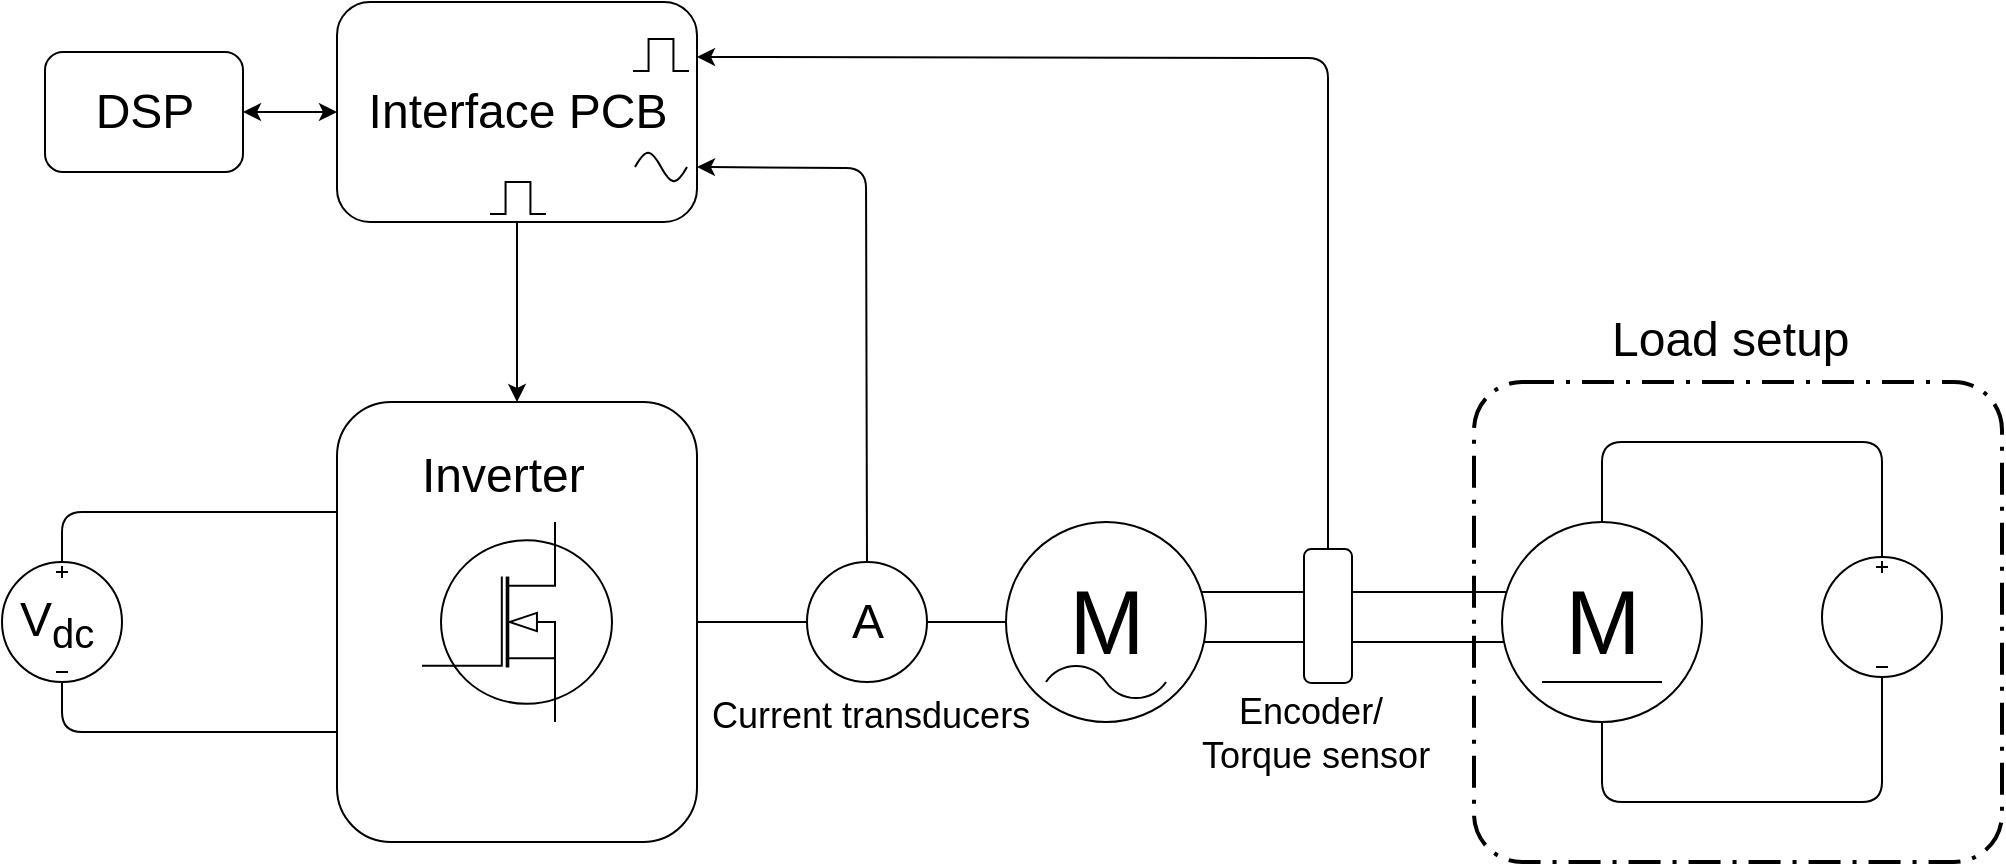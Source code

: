 <mxfile version="10.6.7" type="github"><diagram id="Vb1uOmSwVQXhJh19ezak" name="Page-1"><mxGraphModel dx="1657" dy="643" grid="0" gridSize="10" guides="1" tooltips="1" connect="1" arrows="1" fold="1" page="1" pageScale="1" pageWidth="1169" pageHeight="827" math="0" shadow="0"><root><mxCell id="0"/><mxCell id="1" parent="0"/><mxCell id="NweHm3ntrB7L1vclsaAi-37" value="" style="verticalLabelPosition=bottom;shadow=0;dashed=0;align=center;fillColor=#ffffff;html=1;verticalAlign=top;strokeWidth=1;shape=mxgraph.electrical.transmission.2_line_bus;" parent="1" vertex="1"><mxGeometry x="643" y="455" width="207" height="25" as="geometry"/></mxCell><mxCell id="NweHm3ntrB7L1vclsaAi-3" value="" style="rounded=1;whiteSpace=wrap;html=1;" parent="1" vertex="1"><mxGeometry x="217.5" y="360" width="180" height="220" as="geometry"/></mxCell><mxCell id="NweHm3ntrB7L1vclsaAi-1" value="" style="verticalLabelPosition=bottom;shadow=0;dashed=0;align=center;fillColor=#ffffff;html=1;verticalAlign=top;strokeWidth=1;shape=mxgraph.electrical.mosfets1.n-channel_mosfet_1;" parent="1" vertex="1"><mxGeometry x="260" y="420" width="95" height="100" as="geometry"/></mxCell><mxCell id="NweHm3ntrB7L1vclsaAi-2" value="" style="pointerEvents=1;verticalLabelPosition=bottom;shadow=0;dashed=0;align=center;fillColor=#ffffff;html=1;verticalAlign=top;strokeWidth=1;shape=mxgraph.electrical.signal_sources.dc_source_3;" parent="1" vertex="1"><mxGeometry x="50" y="440" width="60" height="60" as="geometry"/></mxCell><mxCell id="NweHm3ntrB7L1vclsaAi-4" value="" style="endArrow=none;html=1;entryX=0.5;entryY=0;entryDx=0;entryDy=0;entryPerimeter=0;exitX=0;exitY=0.25;exitDx=0;exitDy=0;edgeStyle=orthogonalEdgeStyle;" parent="1" source="NweHm3ntrB7L1vclsaAi-3" target="NweHm3ntrB7L1vclsaAi-2" edge="1"><mxGeometry width="50" height="50" relative="1" as="geometry"><mxPoint y="650" as="sourcePoint"/><mxPoint x="50" y="600" as="targetPoint"/></mxGeometry></mxCell><mxCell id="NweHm3ntrB7L1vclsaAi-5" value="" style="endArrow=none;html=1;entryX=0.5;entryY=1;entryDx=0;entryDy=0;entryPerimeter=0;exitX=0;exitY=0.75;exitDx=0;exitDy=0;edgeStyle=orthogonalEdgeStyle;" parent="1" source="NweHm3ntrB7L1vclsaAi-3" target="NweHm3ntrB7L1vclsaAi-2" edge="1"><mxGeometry width="50" height="50" relative="1" as="geometry"><mxPoint x="227.471" y="424.471" as="sourcePoint"/><mxPoint x="40.412" y="459.765" as="targetPoint"/><Array as="points"><mxPoint x="80" y="525"/></Array></mxGeometry></mxCell><mxCell id="NweHm3ntrB7L1vclsaAi-9" value="&lt;font style=&quot;font-size: 24px&quot;&gt;Interface PCB&lt;/font&gt;" style="rounded=1;whiteSpace=wrap;html=1;" parent="1" vertex="1"><mxGeometry x="217.5" y="160" width="180" height="110" as="geometry"/></mxCell><mxCell id="NweHm3ntrB7L1vclsaAi-16" value="" style="pointerEvents=1;verticalLabelPosition=bottom;shadow=0;dashed=0;align=center;fillColor=#ffffff;html=1;verticalAlign=top;strokeWidth=1;shape=mxgraph.electrical.waveforms.pulse_1;" parent="1" vertex="1"><mxGeometry x="294" y="250" width="28" height="16" as="geometry"/></mxCell><mxCell id="NweHm3ntrB7L1vclsaAi-32" value="M" style="dashed=0;outlineConnect=0;align=center;html=1;shape=mxgraph.pid.engines.electric_motor_(ac);fontSize=45;" parent="1" vertex="1"><mxGeometry x="552" y="420" width="100" height="100" as="geometry"/></mxCell><mxCell id="NweHm3ntrB7L1vclsaAi-35" value="M" style="dashed=0;outlineConnect=0;align=center;html=1;shape=mxgraph.pid.engines.electric_motor_(dc);fontSize=45;" parent="1" vertex="1"><mxGeometry x="800" y="420" width="100" height="100" as="geometry"/></mxCell><mxCell id="NweHm3ntrB7L1vclsaAi-38" value="" style="pointerEvents=1;verticalLabelPosition=bottom;shadow=0;dashed=0;align=center;fillColor=#ffffff;html=1;verticalAlign=top;strokeWidth=1;shape=mxgraph.electrical.signal_sources.dc_source_3;" parent="1" vertex="1"><mxGeometry x="960" y="437.5" width="60" height="60" as="geometry"/></mxCell><mxCell id="NweHm3ntrB7L1vclsaAi-39" value="" style="endArrow=none;html=1;entryX=0.5;entryY=0;entryDx=0;entryDy=0;entryPerimeter=0;edgeStyle=orthogonalEdgeStyle;exitX=0.5;exitY=0;exitDx=0;exitDy=0;exitPerimeter=0;" parent="1" source="NweHm3ntrB7L1vclsaAi-35" target="NweHm3ntrB7L1vclsaAi-38" edge="1"><mxGeometry width="50" height="50" relative="1" as="geometry"><mxPoint x="900" y="430" as="sourcePoint"/><mxPoint x="960" y="359.929" as="targetPoint"/><Array as="points"><mxPoint x="850" y="380"/><mxPoint x="990" y="380"/></Array></mxGeometry></mxCell><mxCell id="NweHm3ntrB7L1vclsaAi-40" value="" style="endArrow=none;html=1;entryX=0.5;entryY=1;entryDx=0;entryDy=0;entryPerimeter=0;edgeStyle=orthogonalEdgeStyle;exitX=0.5;exitY=1;exitDx=0;exitDy=0;exitPerimeter=0;" parent="1" source="NweHm3ntrB7L1vclsaAi-35" target="NweHm3ntrB7L1vclsaAi-38" edge="1"><mxGeometry width="50" height="50" relative="1" as="geometry"><mxPoint x="860" y="430.429" as="sourcePoint"/><mxPoint x="1000" y="447.571" as="targetPoint"/><Array as="points"><mxPoint x="850" y="560"/><mxPoint x="990" y="560"/></Array></mxGeometry></mxCell><mxCell id="NweHm3ntrB7L1vclsaAi-41" value="" style="pointerEvents=1;verticalLabelPosition=bottom;shadow=0;dashed=0;align=center;fillColor=#ffffff;html=1;verticalAlign=top;strokeWidth=1;shape=mxgraph.electrical.waveforms.sine_wave;" parent="1" vertex="1"><mxGeometry x="366.5" y="233" width="26" height="19" as="geometry"/></mxCell><mxCell id="NweHm3ntrB7L1vclsaAi-42" value="&lt;font style=&quot;font-size: 24px&quot;&gt;V&lt;sub&gt;dc&lt;/sub&gt;&lt;/font&gt;" style="text;html=1;resizable=0;points=[];autosize=1;align=left;verticalAlign=top;spacingTop=-4;" parent="1" vertex="1"><mxGeometry x="57" y="452" width="50" height="20" as="geometry"/></mxCell><mxCell id="NweHm3ntrB7L1vclsaAi-43" value="&lt;font style=&quot;font-size: 24px&quot;&gt;Inverter&lt;/font&gt;" style="text;html=1;resizable=0;points=[];autosize=1;align=left;verticalAlign=top;spacingTop=-4;" parent="1" vertex="1"><mxGeometry x="258" y="380" width="100" height="20" as="geometry"/></mxCell><mxCell id="NweHm3ntrB7L1vclsaAi-45" value="" style="rounded=1;arcSize=10;dashed=1;strokeColor=#000000;fillColor=none;gradientColor=none;dashPattern=8 3 1 3;strokeWidth=2;shadow=0;" parent="1" vertex="1"><mxGeometry x="786" y="350" width="264" height="240" as="geometry"/></mxCell><mxCell id="NweHm3ntrB7L1vclsaAi-46" value="&lt;font style=&quot;font-size: 24px&quot;&gt;Load setup&lt;/font&gt;" style="text;html=1;resizable=0;points=[];autosize=1;align=left;verticalAlign=top;spacingTop=-4;" parent="1" vertex="1"><mxGeometry x="853" y="311.5" width="130" height="20" as="geometry"/></mxCell><mxCell id="NweHm3ntrB7L1vclsaAi-50" value="&lt;font style=&quot;font-size: 24px&quot;&gt;A&lt;/font&gt;" style="ellipse;whiteSpace=wrap;html=1;aspect=fixed;shadow=0;" parent="1" vertex="1"><mxGeometry x="452.5" y="440" width="60" height="60" as="geometry"/></mxCell><mxCell id="NweHm3ntrB7L1vclsaAi-51" value="" style="endArrow=none;html=1;exitX=0.5;exitY=0;exitDx=0;exitDy=0;entryX=0.5;entryY=1;entryDx=0;entryDy=0;startArrow=classic;startFill=1;" parent="1" source="NweHm3ntrB7L1vclsaAi-3" target="NweHm3ntrB7L1vclsaAi-9" edge="1"><mxGeometry width="50" height="50" relative="1" as="geometry"><mxPoint x="50" y="660" as="sourcePoint"/><mxPoint x="310" y="290" as="targetPoint"/></mxGeometry></mxCell><mxCell id="NweHm3ntrB7L1vclsaAi-52" value="" style="endArrow=none;html=1;entryX=1;entryY=0.5;entryDx=0;entryDy=0;exitX=0;exitY=0.5;exitDx=0;exitDy=0;" parent="1" source="NweHm3ntrB7L1vclsaAi-50" target="NweHm3ntrB7L1vclsaAi-3" edge="1"><mxGeometry width="50" height="50" relative="1" as="geometry"><mxPoint x="450" y="605" as="sourcePoint"/><mxPoint x="500" y="555" as="targetPoint"/></mxGeometry></mxCell><mxCell id="NweHm3ntrB7L1vclsaAi-53" value="" style="endArrow=none;html=1;entryX=1;entryY=0.5;entryDx=0;entryDy=0;exitX=0;exitY=0.5;exitDx=0;exitDy=0;exitPerimeter=0;" parent="1" source="NweHm3ntrB7L1vclsaAi-32" target="NweHm3ntrB7L1vclsaAi-50" edge="1"><mxGeometry width="50" height="50" relative="1" as="geometry"><mxPoint x="622.333" y="436.833" as="sourcePoint"/><mxPoint x="539.833" y="436.833" as="targetPoint"/></mxGeometry></mxCell><mxCell id="NweHm3ntrB7L1vclsaAi-54" value="" style="endArrow=none;html=1;entryX=0.5;entryY=0;entryDx=0;entryDy=0;exitX=1;exitY=0.75;exitDx=0;exitDy=0;startArrow=classic;startFill=1;" parent="1" source="NweHm3ntrB7L1vclsaAi-9" target="NweHm3ntrB7L1vclsaAi-50" edge="1"><mxGeometry width="50" height="50" relative="1" as="geometry"><mxPoint x="50" y="660" as="sourcePoint"/><mxPoint x="100" y="610" as="targetPoint"/><Array as="points"><mxPoint x="482" y="243"/></Array></mxGeometry></mxCell><mxCell id="NweHm3ntrB7L1vclsaAi-65" value="" style="rounded=1;whiteSpace=wrap;html=1;shadow=0;rotation=90;" parent="1" vertex="1"><mxGeometry x="679.5" y="455" width="67" height="24" as="geometry"/></mxCell><mxCell id="NweHm3ntrB7L1vclsaAi-66" value="" style="endArrow=none;html=1;entryX=0;entryY=0.5;entryDx=0;entryDy=0;exitX=1;exitY=0.25;exitDx=0;exitDy=0;startArrow=classic;startFill=1;" parent="1" source="NweHm3ntrB7L1vclsaAi-9" target="NweHm3ntrB7L1vclsaAi-65" edge="1"><mxGeometry width="50" height="50" relative="1" as="geometry"><mxPoint x="652" y="137.5" as="sourcePoint"/><mxPoint x="741" y="362.5" as="targetPoint"/><Array as="points"><mxPoint x="713" y="188"/></Array></mxGeometry></mxCell><mxCell id="NweHm3ntrB7L1vclsaAi-67" value="" style="pointerEvents=1;verticalLabelPosition=bottom;shadow=0;dashed=0;align=center;fillColor=#ffffff;html=1;verticalAlign=top;strokeWidth=1;shape=mxgraph.electrical.waveforms.pulse_1;" parent="1" vertex="1"><mxGeometry x="365.5" y="178.5" width="28" height="16" as="geometry"/></mxCell><mxCell id="NweHm3ntrB7L1vclsaAi-68" value="&lt;font style=&quot;font-size: 18px&quot;&gt;Current transducers&lt;/font&gt;" style="text;html=1;resizable=0;points=[];autosize=1;align=left;verticalAlign=top;spacingTop=-4;" parent="1" vertex="1"><mxGeometry x="402.5" y="504" width="169" height="16" as="geometry"/></mxCell><mxCell id="NweHm3ntrB7L1vclsaAi-69" value="&lt;div style=&quot;text-align: center&quot;&gt;&lt;span style=&quot;font-size: 18px&quot;&gt;Encoder/&amp;nbsp;&lt;/span&gt;&lt;/div&gt;&lt;font style=&quot;font-size: 18px&quot;&gt;&lt;div style=&quot;text-align: center&quot;&gt;&lt;span&gt;Torque sensor&lt;/span&gt;&lt;/div&gt;&lt;/font&gt;" style="text;html=1;resizable=0;points=[];autosize=1;align=left;verticalAlign=top;spacingTop=-4;" parent="1" vertex="1"><mxGeometry x="647.5" y="502" width="124" height="30" as="geometry"/></mxCell><mxCell id="LyUMC6TrrxjmT9TOXCkO-1" value="&lt;font style=&quot;font-size: 24px&quot;&gt;DSP&lt;/font&gt;" style="rounded=1;whiteSpace=wrap;html=1;" vertex="1" parent="1"><mxGeometry x="71.5" y="185" width="99" height="60" as="geometry"/></mxCell><mxCell id="LyUMC6TrrxjmT9TOXCkO-3" value="" style="endArrow=classic;startArrow=classic;html=1;entryX=0;entryY=0.5;entryDx=0;entryDy=0;exitX=1;exitY=0.5;exitDx=0;exitDy=0;" edge="1" parent="1" source="LyUMC6TrrxjmT9TOXCkO-1" target="NweHm3ntrB7L1vclsaAi-9"><mxGeometry width="50" height="50" relative="1" as="geometry"><mxPoint x="120" y="336.5" as="sourcePoint"/><mxPoint x="170" y="286.5" as="targetPoint"/></mxGeometry></mxCell></root></mxGraphModel></diagram></mxfile>